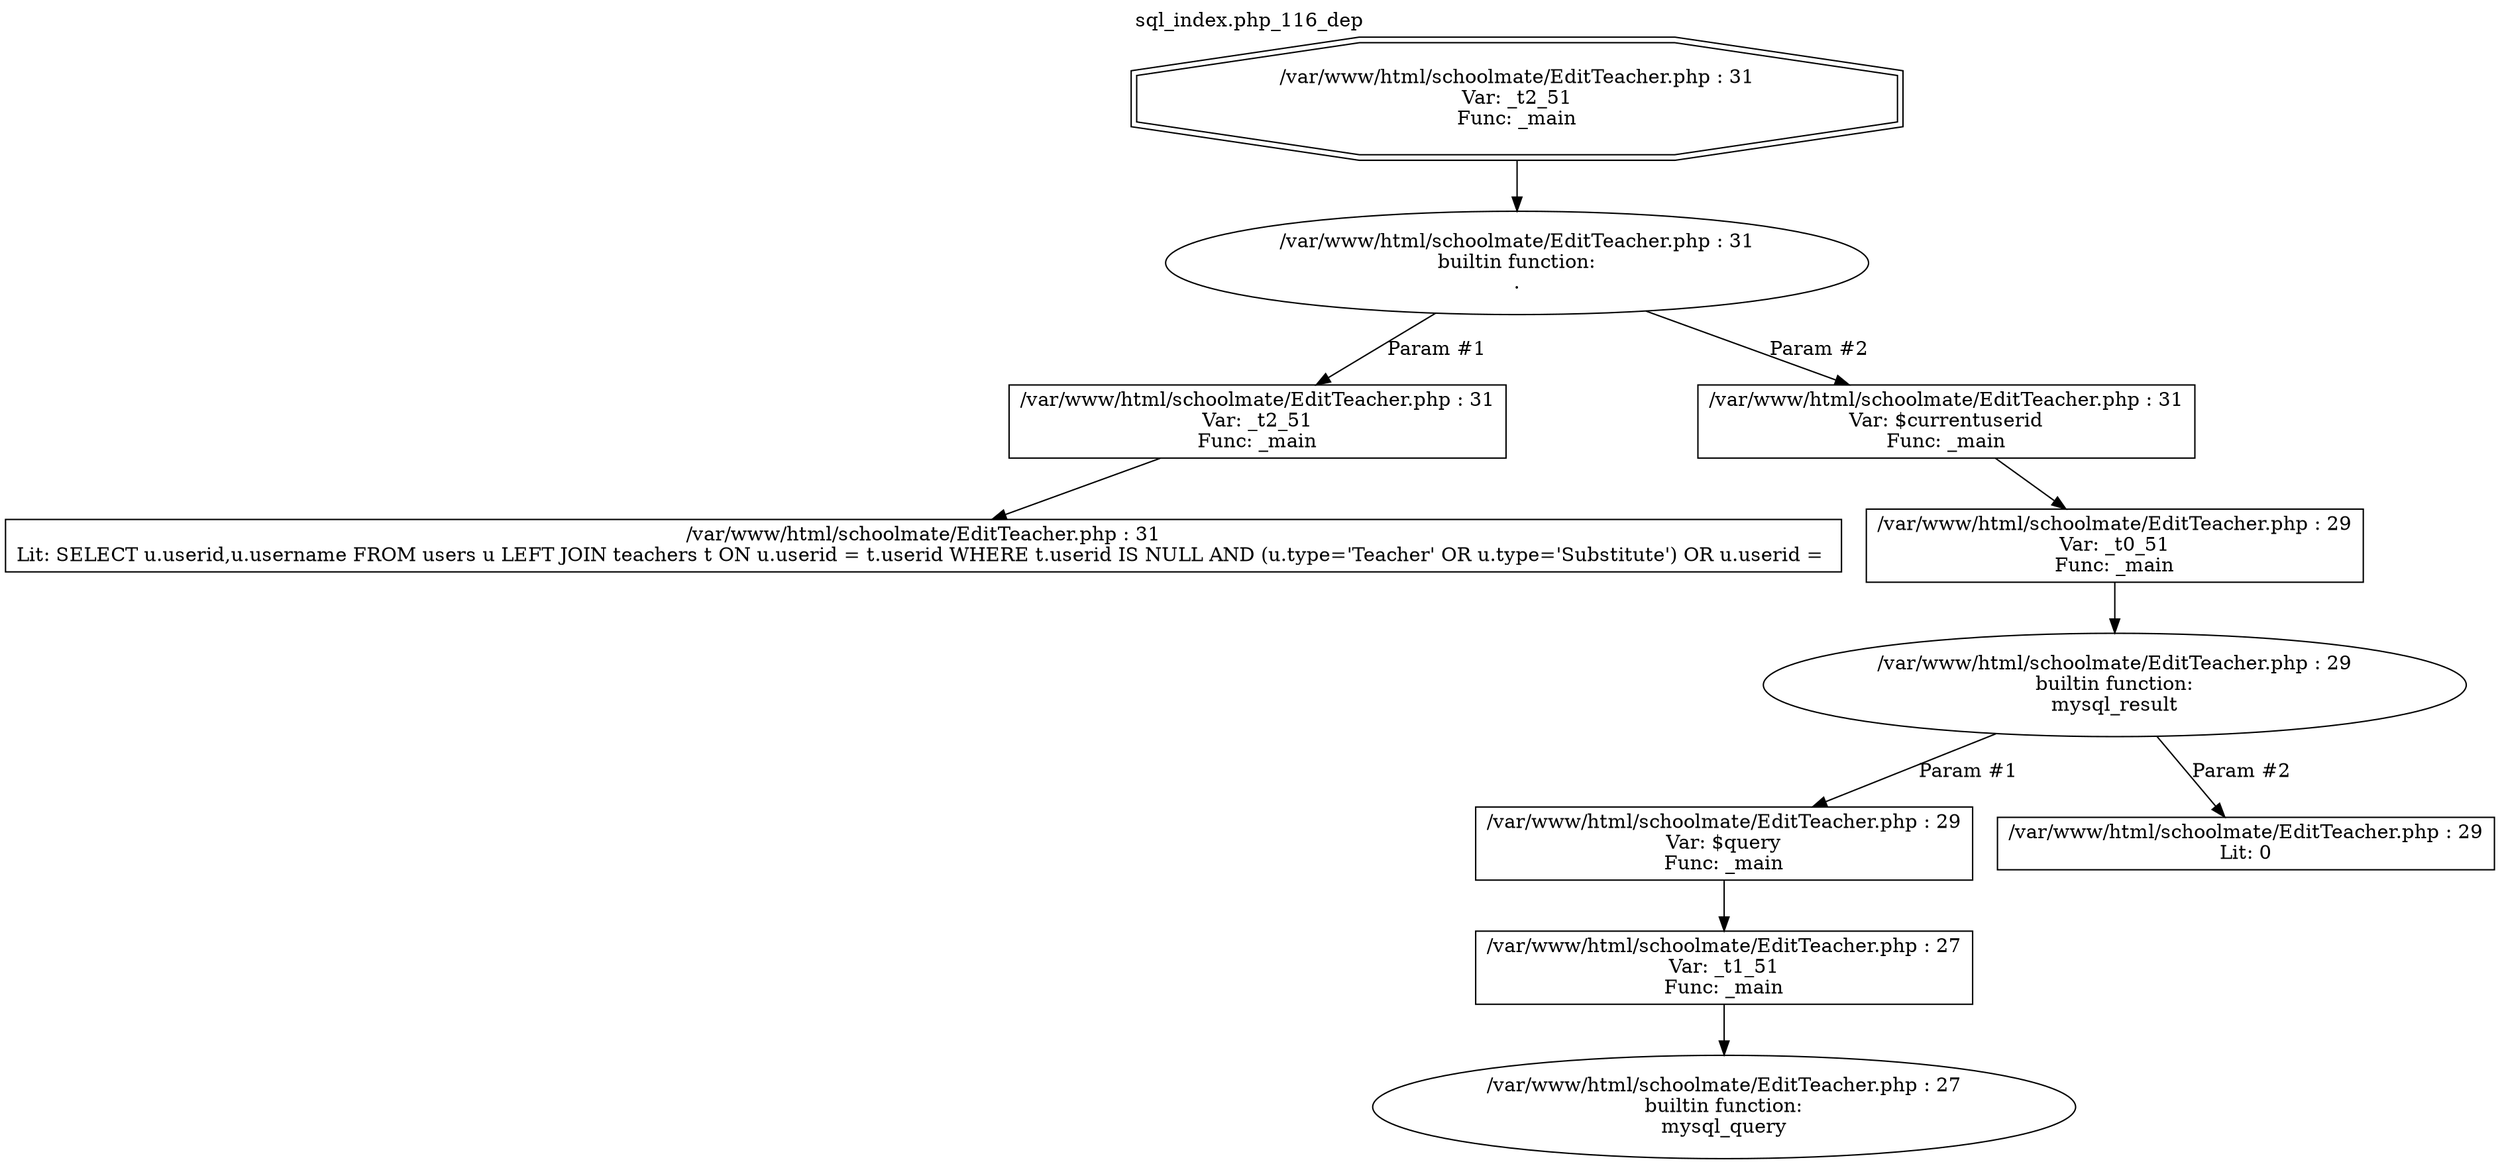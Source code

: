 digraph cfg {
  label="sql_index.php_116_dep";
  labelloc=t;
  n1 [shape=doubleoctagon, label="/var/www/html/schoolmate/EditTeacher.php : 31\nVar: _t2_51\nFunc: _main\n"];
  n2 [shape=ellipse, label="/var/www/html/schoolmate/EditTeacher.php : 31\nbuiltin function:\n.\n"];
  n3 [shape=box, label="/var/www/html/schoolmate/EditTeacher.php : 31\nVar: _t2_51\nFunc: _main\n"];
  n4 [shape=box, label="/var/www/html/schoolmate/EditTeacher.php : 31\nLit: SELECT u.userid,u.username FROM users u LEFT JOIN teachers t ON u.userid = t.userid WHERE t.userid IS NULL AND (u.type='Teacher' OR u.type='Substitute') OR u.userid = \n"];
  n5 [shape=box, label="/var/www/html/schoolmate/EditTeacher.php : 31\nVar: $currentuserid\nFunc: _main\n"];
  n6 [shape=box, label="/var/www/html/schoolmate/EditTeacher.php : 29\nVar: _t0_51\nFunc: _main\n"];
  n7 [shape=ellipse, label="/var/www/html/schoolmate/EditTeacher.php : 29\nbuiltin function:\nmysql_result\n"];
  n8 [shape=box, label="/var/www/html/schoolmate/EditTeacher.php : 29\nVar: $query\nFunc: _main\n"];
  n9 [shape=box, label="/var/www/html/schoolmate/EditTeacher.php : 27\nVar: _t1_51\nFunc: _main\n"];
  n10 [shape=ellipse, label="/var/www/html/schoolmate/EditTeacher.php : 27\nbuiltin function:\nmysql_query\n"];
  n11 [shape=box, label="/var/www/html/schoolmate/EditTeacher.php : 29\nLit: 0\n"];
  n1 -> n2;
  n3 -> n4;
  n2 -> n3[label="Param #1"];
  n2 -> n5[label="Param #2"];
  n6 -> n7;
  n9 -> n10;
  n8 -> n9;
  n7 -> n8[label="Param #1"];
  n7 -> n11[label="Param #2"];
  n5 -> n6;
}
